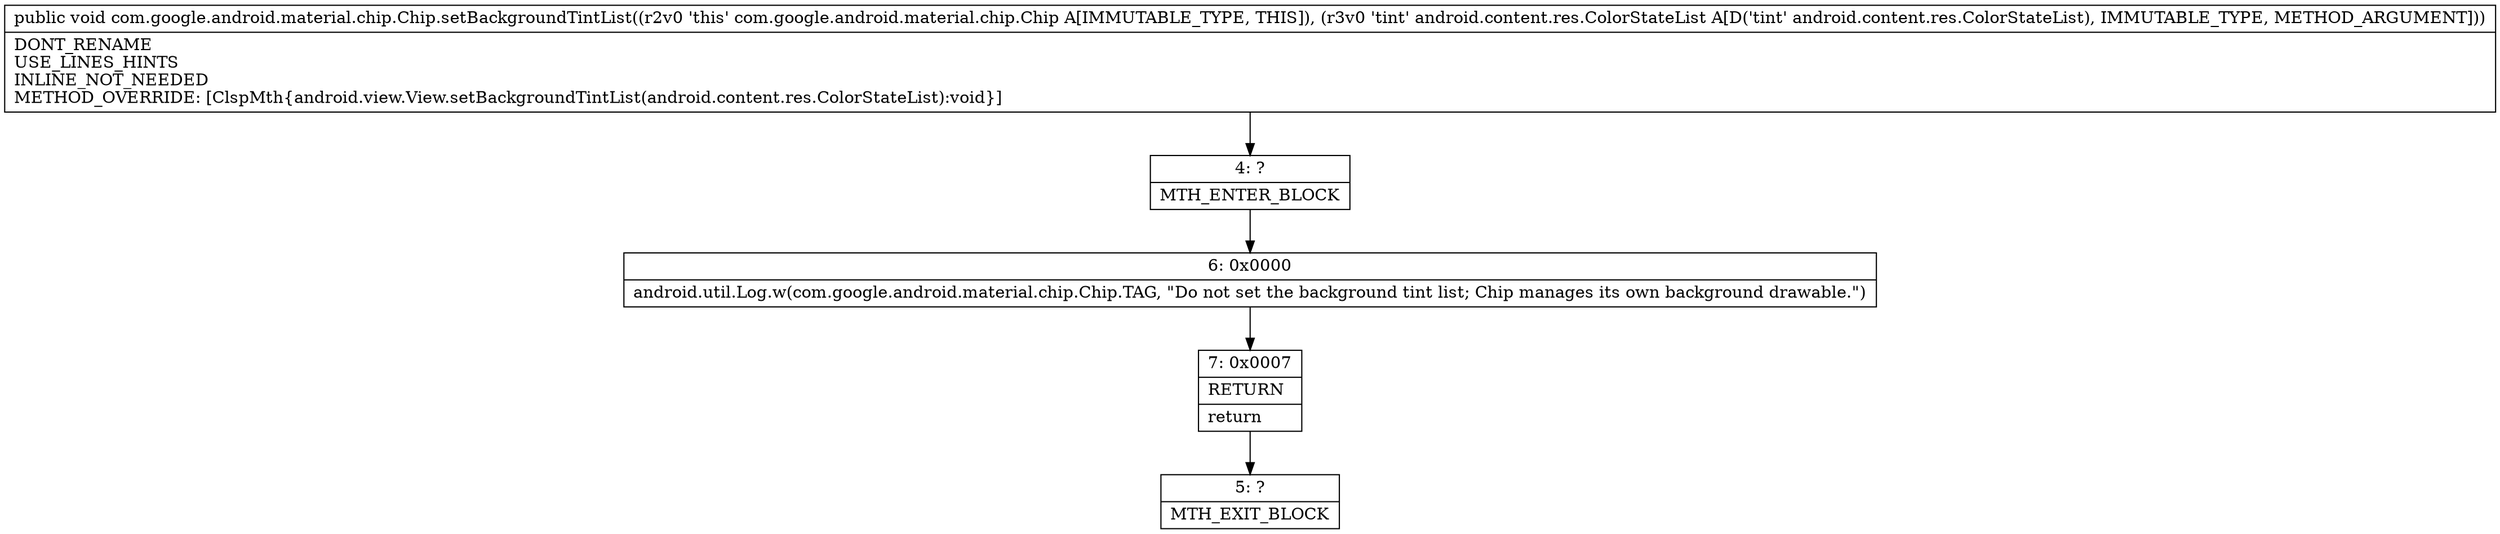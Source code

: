 digraph "CFG forcom.google.android.material.chip.Chip.setBackgroundTintList(Landroid\/content\/res\/ColorStateList;)V" {
Node_4 [shape=record,label="{4\:\ ?|MTH_ENTER_BLOCK\l}"];
Node_6 [shape=record,label="{6\:\ 0x0000|android.util.Log.w(com.google.android.material.chip.Chip.TAG, \"Do not set the background tint list; Chip manages its own background drawable.\")\l}"];
Node_7 [shape=record,label="{7\:\ 0x0007|RETURN\l|return\l}"];
Node_5 [shape=record,label="{5\:\ ?|MTH_EXIT_BLOCK\l}"];
MethodNode[shape=record,label="{public void com.google.android.material.chip.Chip.setBackgroundTintList((r2v0 'this' com.google.android.material.chip.Chip A[IMMUTABLE_TYPE, THIS]), (r3v0 'tint' android.content.res.ColorStateList A[D('tint' android.content.res.ColorStateList), IMMUTABLE_TYPE, METHOD_ARGUMENT]))  | DONT_RENAME\lUSE_LINES_HINTS\lINLINE_NOT_NEEDED\lMETHOD_OVERRIDE: [ClspMth\{android.view.View.setBackgroundTintList(android.content.res.ColorStateList):void\}]\l}"];
MethodNode -> Node_4;Node_4 -> Node_6;
Node_6 -> Node_7;
Node_7 -> Node_5;
}


